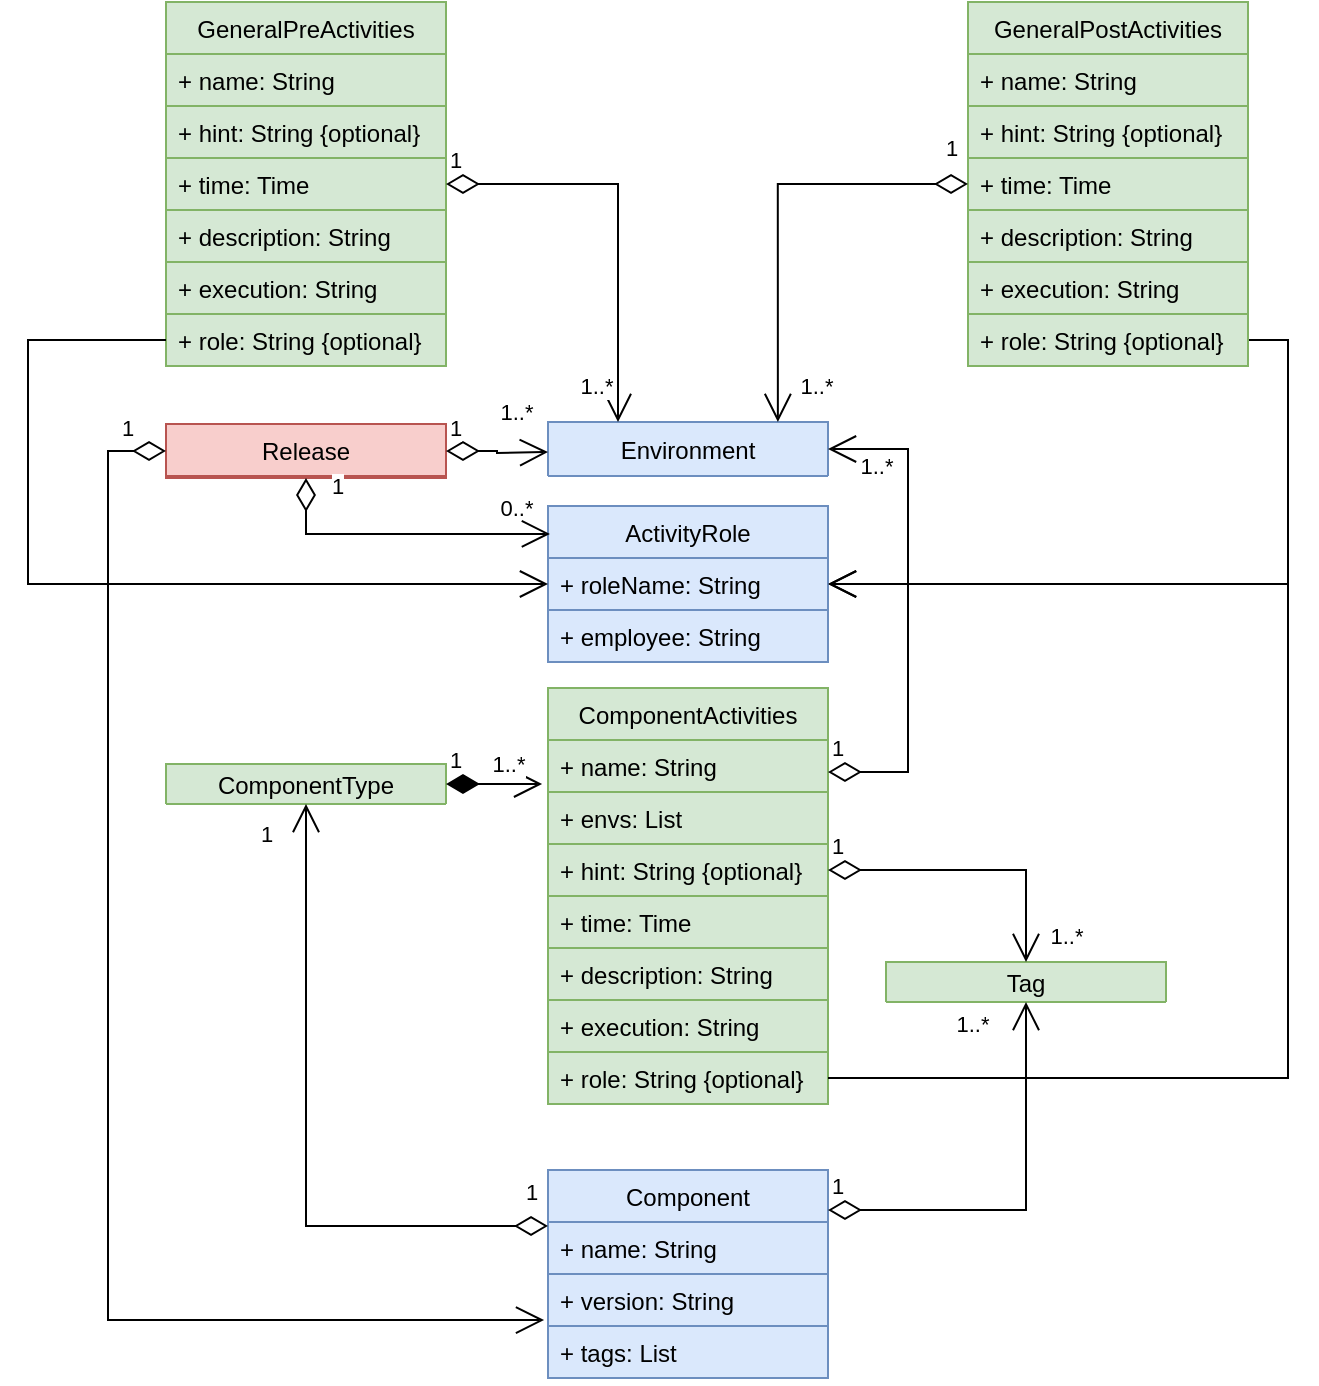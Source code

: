 <mxfile version="17.4.5" type="github">
  <diagram id="qTQyHa3P55nb8AETZ46H" name="Page-1">
    <mxGraphModel dx="1422" dy="752" grid="1" gridSize="10" guides="1" tooltips="1" connect="1" arrows="1" fold="1" page="1" pageScale="1" pageWidth="827" pageHeight="1169" math="0" shadow="0">
      <root>
        <mxCell id="0" />
        <mxCell id="1" parent="0" />
        <mxCell id="mDCQHi0GecgMQoZYUr2C-1" value="GeneralPreActivities" style="swimlane;fontStyle=0;childLayout=stackLayout;horizontal=1;startSize=26;fillColor=#d5e8d4;horizontalStack=0;resizeParent=1;resizeParentMax=0;resizeLast=0;collapsible=1;marginBottom=0;strokeColor=#82b366;" parent="1" vertex="1">
          <mxGeometry x="109" y="5" width="140" height="182" as="geometry" />
        </mxCell>
        <mxCell id="mDCQHi0GecgMQoZYUr2C-2" value="+ name: String" style="text;strokeColor=#82b366;fillColor=#d5e8d4;align=left;verticalAlign=top;spacingLeft=4;spacingRight=4;overflow=hidden;rotatable=0;points=[[0,0.5],[1,0.5]];portConstraint=eastwest;" parent="mDCQHi0GecgMQoZYUr2C-1" vertex="1">
          <mxGeometry y="26" width="140" height="26" as="geometry" />
        </mxCell>
        <mxCell id="mDCQHi0GecgMQoZYUr2C-7" value="+ hint: String {optional}" style="text;strokeColor=#82b366;fillColor=#d5e8d4;align=left;verticalAlign=top;spacingLeft=4;spacingRight=4;overflow=hidden;rotatable=0;points=[[0,0.5],[1,0.5]];portConstraint=eastwest;" parent="mDCQHi0GecgMQoZYUr2C-1" vertex="1">
          <mxGeometry y="52" width="140" height="26" as="geometry" />
        </mxCell>
        <mxCell id="mDCQHi0GecgMQoZYUr2C-6" value="+ time: Time" style="text;strokeColor=#82b366;fillColor=#d5e8d4;align=left;verticalAlign=top;spacingLeft=4;spacingRight=4;overflow=hidden;rotatable=0;points=[[0,0.5],[1,0.5]];portConstraint=eastwest;" parent="mDCQHi0GecgMQoZYUr2C-1" vertex="1">
          <mxGeometry y="78" width="140" height="26" as="geometry" />
        </mxCell>
        <mxCell id="ZCo5ydRf8gwsf1Bdayyy-8" value="+ description: String" style="text;strokeColor=#82b366;fillColor=#d5e8d4;align=left;verticalAlign=top;spacingLeft=4;spacingRight=4;overflow=hidden;rotatable=0;points=[[0,0.5],[1,0.5]];portConstraint=eastwest;" parent="mDCQHi0GecgMQoZYUr2C-1" vertex="1">
          <mxGeometry y="104" width="140" height="26" as="geometry" />
        </mxCell>
        <mxCell id="ZCo5ydRf8gwsf1Bdayyy-10" value="+ execution: String" style="text;strokeColor=#82b366;fillColor=#d5e8d4;align=left;verticalAlign=top;spacingLeft=4;spacingRight=4;overflow=hidden;rotatable=0;points=[[0,0.5],[1,0.5]];portConstraint=eastwest;" parent="mDCQHi0GecgMQoZYUr2C-1" vertex="1">
          <mxGeometry y="130" width="140" height="26" as="geometry" />
        </mxCell>
        <mxCell id="sI85q3GADDqdwYuJvBa--3" value="+ role: String {optional}" style="text;strokeColor=#82b366;fillColor=#d5e8d4;align=left;verticalAlign=top;spacingLeft=4;spacingRight=4;overflow=hidden;rotatable=0;points=[[0,0.5],[1,0.5]];portConstraint=eastwest;" vertex="1" parent="mDCQHi0GecgMQoZYUr2C-1">
          <mxGeometry y="156" width="140" height="26" as="geometry" />
        </mxCell>
        <mxCell id="sI85q3GADDqdwYuJvBa--25" style="edgeStyle=orthogonalEdgeStyle;rounded=0;orthogonalLoop=1;jettySize=auto;html=1;exitX=1;exitY=0.5;exitDx=0;exitDy=0;endArrow=open;endFill=0;endSize=12;" edge="1" parent="1" source="sI85q3GADDqdwYuJvBa--2" target="sI85q3GADDqdwYuJvBa--5">
          <mxGeometry relative="1" as="geometry" />
        </mxCell>
        <mxCell id="mDCQHi0GecgMQoZYUr2C-8" value="GeneralPostActivities" style="swimlane;fontStyle=0;childLayout=stackLayout;horizontal=1;startSize=26;fillColor=#d5e8d4;horizontalStack=0;resizeParent=1;resizeParentMax=0;resizeLast=0;collapsible=1;marginBottom=0;strokeColor=#82b366;" parent="1" vertex="1">
          <mxGeometry x="510" y="5" width="140" height="182" as="geometry" />
        </mxCell>
        <mxCell id="mDCQHi0GecgMQoZYUr2C-9" value="+ name: String" style="text;strokeColor=#82b366;fillColor=#d5e8d4;align=left;verticalAlign=top;spacingLeft=4;spacingRight=4;overflow=hidden;rotatable=0;points=[[0,0.5],[1,0.5]];portConstraint=eastwest;" parent="mDCQHi0GecgMQoZYUr2C-8" vertex="1">
          <mxGeometry y="26" width="140" height="26" as="geometry" />
        </mxCell>
        <object label="+ hint: String {optional}" dfads="" id="mDCQHi0GecgMQoZYUr2C-11">
          <mxCell style="text;strokeColor=#82b366;fillColor=#d5e8d4;align=left;verticalAlign=top;spacingLeft=4;spacingRight=4;overflow=hidden;rotatable=0;points=[[0,0.5],[1,0.5]];portConstraint=eastwest;" parent="mDCQHi0GecgMQoZYUr2C-8" vertex="1">
            <mxGeometry y="52" width="140" height="26" as="geometry" />
          </mxCell>
        </object>
        <mxCell id="mDCQHi0GecgMQoZYUr2C-12" value="+ time: Time" style="text;strokeColor=#82b366;fillColor=#d5e8d4;align=left;verticalAlign=top;spacingLeft=4;spacingRight=4;overflow=hidden;rotatable=0;points=[[0,0.5],[1,0.5]];portConstraint=eastwest;" parent="mDCQHi0GecgMQoZYUr2C-8" vertex="1">
          <mxGeometry y="78" width="140" height="26" as="geometry" />
        </mxCell>
        <mxCell id="ZCo5ydRf8gwsf1Bdayyy-7" value="+ description: String" style="text;strokeColor=#82b366;fillColor=#d5e8d4;align=left;verticalAlign=top;spacingLeft=4;spacingRight=4;overflow=hidden;rotatable=0;points=[[0,0.5],[1,0.5]];portConstraint=eastwest;" parent="mDCQHi0GecgMQoZYUr2C-8" vertex="1">
          <mxGeometry y="104" width="140" height="26" as="geometry" />
        </mxCell>
        <mxCell id="ZCo5ydRf8gwsf1Bdayyy-11" value="+ execution: String" style="text;strokeColor=#82b366;fillColor=#d5e8d4;align=left;verticalAlign=top;spacingLeft=4;spacingRight=4;overflow=hidden;rotatable=0;points=[[0,0.5],[1,0.5]];portConstraint=eastwest;" parent="mDCQHi0GecgMQoZYUr2C-8" vertex="1">
          <mxGeometry y="130" width="140" height="26" as="geometry" />
        </mxCell>
        <mxCell id="sI85q3GADDqdwYuJvBa--2" value="+ role: String {optional}" style="text;strokeColor=#82b366;fillColor=#d5e8d4;align=left;verticalAlign=top;spacingLeft=4;spacingRight=4;overflow=hidden;rotatable=0;points=[[0,0.5],[1,0.5]];portConstraint=eastwest;" vertex="1" parent="mDCQHi0GecgMQoZYUr2C-8">
          <mxGeometry y="156" width="140" height="26" as="geometry" />
        </mxCell>
        <mxCell id="mDCQHi0GecgMQoZYUr2C-13" value="Environment" style="swimlane;fontStyle=0;childLayout=stackLayout;horizontal=1;startSize=27;fillColor=#dae8fc;horizontalStack=0;resizeParent=1;resizeParentMax=0;resizeLast=0;collapsible=1;marginBottom=0;strokeColor=#6c8ebf;" parent="1" vertex="1">
          <mxGeometry x="300" y="215" width="140" height="27" as="geometry">
            <mxRectangle x="310" y="153" width="100" height="26" as="alternateBounds" />
          </mxGeometry>
        </mxCell>
        <mxCell id="mDCQHi0GecgMQoZYUr2C-18" value="Component" style="swimlane;fontStyle=0;childLayout=stackLayout;horizontal=1;startSize=26;fillColor=#dae8fc;horizontalStack=0;resizeParent=1;resizeParentMax=0;resizeLast=0;collapsible=1;marginBottom=0;strokeColor=#6c8ebf;" parent="1" vertex="1">
          <mxGeometry x="300" y="589" width="140" height="104" as="geometry" />
        </mxCell>
        <mxCell id="mDCQHi0GecgMQoZYUr2C-19" value="+ name: String" style="text;strokeColor=#6c8ebf;fillColor=#dae8fc;align=left;verticalAlign=top;spacingLeft=4;spacingRight=4;overflow=hidden;rotatable=0;points=[[0,0.5],[1,0.5]];portConstraint=eastwest;" parent="mDCQHi0GecgMQoZYUr2C-18" vertex="1">
          <mxGeometry y="26" width="140" height="26" as="geometry" />
        </mxCell>
        <mxCell id="mDCQHi0GecgMQoZYUr2C-21" value="+ version: String" style="text;strokeColor=#6c8ebf;fillColor=#dae8fc;align=left;verticalAlign=top;spacingLeft=4;spacingRight=4;overflow=hidden;rotatable=0;points=[[0,0.5],[1,0.5]];portConstraint=eastwest;" parent="mDCQHi0GecgMQoZYUr2C-18" vertex="1">
          <mxGeometry y="52" width="140" height="26" as="geometry" />
        </mxCell>
        <mxCell id="mDCQHi0GecgMQoZYUr2C-22" value="+ tags: List" style="text;strokeColor=#6c8ebf;fillColor=#dae8fc;align=left;verticalAlign=top;spacingLeft=4;spacingRight=4;overflow=hidden;rotatable=0;points=[[0,0.5],[1,0.5]];portConstraint=eastwest;" parent="mDCQHi0GecgMQoZYUr2C-18" vertex="1">
          <mxGeometry y="78" width="140" height="26" as="geometry" />
        </mxCell>
        <mxCell id="mDCQHi0GecgMQoZYUr2C-23" value="ComponentType" style="swimlane;fontStyle=0;childLayout=stackLayout;horizontal=1;startSize=26;fillColor=#d5e8d4;horizontalStack=0;resizeParent=1;resizeParentMax=0;resizeLast=0;collapsible=1;marginBottom=0;strokeColor=#82b366;" parent="1" vertex="1">
          <mxGeometry x="109" y="386" width="140" height="20" as="geometry" />
        </mxCell>
        <mxCell id="mDCQHi0GecgMQoZYUr2C-28" value="ComponentActivities" style="swimlane;fontStyle=0;childLayout=stackLayout;horizontal=1;startSize=26;fillColor=#d5e8d4;horizontalStack=0;resizeParent=1;resizeParentMax=0;resizeLast=0;collapsible=1;marginBottom=0;strokeColor=#82b366;" parent="1" vertex="1">
          <mxGeometry x="300" y="348" width="140" height="208" as="geometry">
            <mxRectangle x="253" y="220" width="140" height="26" as="alternateBounds" />
          </mxGeometry>
        </mxCell>
        <mxCell id="mDCQHi0GecgMQoZYUr2C-29" value="+ name: String" style="text;strokeColor=#82b366;fillColor=#d5e8d4;align=left;verticalAlign=top;spacingLeft=4;spacingRight=4;overflow=hidden;rotatable=0;points=[[0,0.5],[1,0.5]];portConstraint=eastwest;" parent="mDCQHi0GecgMQoZYUr2C-28" vertex="1">
          <mxGeometry y="26" width="140" height="26" as="geometry" />
        </mxCell>
        <mxCell id="mDCQHi0GecgMQoZYUr2C-30" value="+ envs: List" style="text;strokeColor=#82b366;fillColor=#d5e8d4;align=left;verticalAlign=top;spacingLeft=4;spacingRight=4;overflow=hidden;rotatable=0;points=[[0,0.5],[1,0.5]];portConstraint=eastwest;" parent="mDCQHi0GecgMQoZYUr2C-28" vertex="1">
          <mxGeometry y="52" width="140" height="26" as="geometry" />
        </mxCell>
        <mxCell id="mDCQHi0GecgMQoZYUr2C-31" value="+ hint: String {optional}" style="text;strokeColor=#82b366;fillColor=#d5e8d4;align=left;verticalAlign=top;spacingLeft=4;spacingRight=4;overflow=hidden;rotatable=0;points=[[0,0.5],[1,0.5]];portConstraint=eastwest;" parent="mDCQHi0GecgMQoZYUr2C-28" vertex="1">
          <mxGeometry y="78" width="140" height="26" as="geometry" />
        </mxCell>
        <mxCell id="mDCQHi0GecgMQoZYUr2C-32" value="+ time: Time" style="text;strokeColor=#82b366;fillColor=#d5e8d4;align=left;verticalAlign=top;spacingLeft=4;spacingRight=4;overflow=hidden;rotatable=0;points=[[0,0.5],[1,0.5]];portConstraint=eastwest;" parent="mDCQHi0GecgMQoZYUr2C-28" vertex="1">
          <mxGeometry y="104" width="140" height="26" as="geometry" />
        </mxCell>
        <mxCell id="ZCo5ydRf8gwsf1Bdayyy-9" value="+ description: String" style="text;strokeColor=#82b366;fillColor=#d5e8d4;align=left;verticalAlign=top;spacingLeft=4;spacingRight=4;overflow=hidden;rotatable=0;points=[[0,0.5],[1,0.5]];portConstraint=eastwest;" parent="mDCQHi0GecgMQoZYUr2C-28" vertex="1">
          <mxGeometry y="130" width="140" height="26" as="geometry" />
        </mxCell>
        <mxCell id="ZCo5ydRf8gwsf1Bdayyy-12" value="+ execution: String" style="text;strokeColor=#82b366;fillColor=#d5e8d4;align=left;verticalAlign=top;spacingLeft=4;spacingRight=4;overflow=hidden;rotatable=0;points=[[0,0.5],[1,0.5]];portConstraint=eastwest;" parent="mDCQHi0GecgMQoZYUr2C-28" vertex="1">
          <mxGeometry y="156" width="140" height="26" as="geometry" />
        </mxCell>
        <mxCell id="sI85q3GADDqdwYuJvBa--1" value="+ role: String {optional}" style="text;strokeColor=#82b366;fillColor=#d5e8d4;align=left;verticalAlign=top;spacingLeft=4;spacingRight=4;overflow=hidden;rotatable=0;points=[[0,0.5],[1,0.5]];portConstraint=eastwest;" vertex="1" parent="mDCQHi0GecgMQoZYUr2C-28">
          <mxGeometry y="182" width="140" height="26" as="geometry" />
        </mxCell>
        <mxCell id="mDCQHi0GecgMQoZYUr2C-34" value="Tag" style="swimlane;fontStyle=0;childLayout=stackLayout;horizontal=1;startSize=26;fillColor=#d5e8d4;horizontalStack=0;resizeParent=1;resizeParentMax=0;resizeLast=0;collapsible=1;marginBottom=0;strokeColor=#82b366;" parent="1" vertex="1">
          <mxGeometry x="469" y="485" width="140" height="20" as="geometry" />
        </mxCell>
        <mxCell id="mDCQHi0GecgMQoZYUr2C-35" value="1" style="endArrow=open;html=1;endSize=12;startArrow=diamondThin;startSize=14;startFill=1;edgeStyle=orthogonalEdgeStyle;align=left;verticalAlign=bottom;rounded=0;exitX=1;exitY=0.5;exitDx=0;exitDy=0;entryX=-0.021;entryY=0.846;entryDx=0;entryDy=0;entryPerimeter=0;" parent="1" source="mDCQHi0GecgMQoZYUr2C-23" target="mDCQHi0GecgMQoZYUr2C-29" edge="1">
          <mxGeometry x="-1" y="3" relative="1" as="geometry">
            <mxPoint x="40" y="610" as="sourcePoint" />
            <mxPoint x="200" y="610" as="targetPoint" />
          </mxGeometry>
        </mxCell>
        <mxCell id="mDCQHi0GecgMQoZYUr2C-36" value="1..*" style="edgeLabel;html=1;align=center;verticalAlign=middle;resizable=0;points=[];" parent="mDCQHi0GecgMQoZYUr2C-35" vertex="1" connectable="0">
          <mxGeometry x="0.716" y="1" relative="1" as="geometry">
            <mxPoint x="-10" y="-9" as="offset" />
          </mxGeometry>
        </mxCell>
        <mxCell id="mDCQHi0GecgMQoZYUr2C-39" value="1" style="endArrow=open;html=1;endSize=12;startArrow=diamondThin;startSize=14;startFill=0;edgeStyle=orthogonalEdgeStyle;align=left;verticalAlign=bottom;rounded=0;entryX=0.5;entryY=1;entryDx=0;entryDy=0;" parent="1" target="mDCQHi0GecgMQoZYUr2C-34" edge="1" source="mDCQHi0GecgMQoZYUr2C-18">
          <mxGeometry x="-1" y="3" relative="1" as="geometry">
            <mxPoint x="440" y="570" as="sourcePoint" />
            <mxPoint x="690" y="650" as="targetPoint" />
            <Array as="points">
              <mxPoint x="539" y="609" />
            </Array>
          </mxGeometry>
        </mxCell>
        <mxCell id="mDCQHi0GecgMQoZYUr2C-40" value="1" style="endArrow=open;html=1;endSize=12;startArrow=diamondThin;startSize=14;startFill=0;edgeStyle=orthogonalEdgeStyle;align=left;verticalAlign=bottom;rounded=0;entryX=0.5;entryY=0;entryDx=0;entryDy=0;exitX=1;exitY=0.5;exitDx=0;exitDy=0;" parent="1" source="mDCQHi0GecgMQoZYUr2C-31" target="mDCQHi0GecgMQoZYUr2C-34" edge="1">
          <mxGeometry x="-1" y="3" relative="1" as="geometry">
            <mxPoint x="454.06" y="634.006" as="sourcePoint" />
            <mxPoint x="610" y="562" as="targetPoint" />
          </mxGeometry>
        </mxCell>
        <mxCell id="mDCQHi0GecgMQoZYUr2C-41" value="1..*" style="edgeLabel;html=1;align=center;verticalAlign=middle;resizable=0;points=[];" parent="mDCQHi0GecgMQoZYUr2C-40" vertex="1" connectable="0">
          <mxGeometry x="0.87" y="-2" relative="1" as="geometry">
            <mxPoint x="22" y="-4" as="offset" />
          </mxGeometry>
        </mxCell>
        <mxCell id="mDCQHi0GecgMQoZYUr2C-42" value="1..*" style="edgeLabel;html=1;align=center;verticalAlign=middle;resizable=0;points=[];" parent="1" vertex="1" connectable="0">
          <mxGeometry x="539" y="445" as="geometry">
            <mxPoint x="-27" y="71" as="offset" />
          </mxGeometry>
        </mxCell>
        <mxCell id="mDCQHi0GecgMQoZYUr2C-43" value="1" style="endArrow=open;html=1;endSize=12;startArrow=diamondThin;startSize=14;startFill=0;edgeStyle=orthogonalEdgeStyle;align=left;verticalAlign=bottom;rounded=0;entryX=1;entryY=0.5;entryDx=0;entryDy=0;" parent="1" target="mDCQHi0GecgMQoZYUr2C-13" edge="1">
          <mxGeometry x="-1" y="3" relative="1" as="geometry">
            <mxPoint x="440" y="390" as="sourcePoint" />
            <mxPoint x="650" y="400" as="targetPoint" />
            <Array as="points">
              <mxPoint x="480" y="390" />
              <mxPoint x="480" y="229" />
            </Array>
          </mxGeometry>
        </mxCell>
        <mxCell id="mDCQHi0GecgMQoZYUr2C-44" value="1" style="endArrow=open;html=1;endSize=12;startArrow=diamondThin;startSize=14;startFill=0;edgeStyle=orthogonalEdgeStyle;align=left;verticalAlign=bottom;rounded=0;exitX=1;exitY=0.5;exitDx=0;exitDy=0;entryX=0.25;entryY=0;entryDx=0;entryDy=0;" parent="1" source="mDCQHi0GecgMQoZYUr2C-1" target="mDCQHi0GecgMQoZYUr2C-13" edge="1">
          <mxGeometry x="-1" y="3" relative="1" as="geometry">
            <mxPoint x="190" y="131" as="sourcePoint" />
            <mxPoint x="348.02" y="199.487" as="targetPoint" />
          </mxGeometry>
        </mxCell>
        <mxCell id="mDCQHi0GecgMQoZYUr2C-46" value="1" style="endArrow=open;html=1;endSize=12;startArrow=diamondThin;startSize=14;startFill=0;edgeStyle=orthogonalEdgeStyle;align=left;verticalAlign=bottom;rounded=0;exitX=0;exitY=0.077;exitDx=0;exitDy=0;exitPerimeter=0;entryX=0.5;entryY=1;entryDx=0;entryDy=0;" parent="1" source="mDCQHi0GecgMQoZYUr2C-19" target="mDCQHi0GecgMQoZYUr2C-23" edge="1">
          <mxGeometry x="-0.921" y="-8" relative="1" as="geometry">
            <mxPoint x="20" y="620" as="sourcePoint" />
            <mxPoint x="180" y="620" as="targetPoint" />
            <mxPoint as="offset" />
          </mxGeometry>
        </mxCell>
        <mxCell id="mDCQHi0GecgMQoZYUr2C-47" value="1" style="edgeLabel;html=1;align=center;verticalAlign=middle;resizable=0;points=[];" parent="mDCQHi0GecgMQoZYUr2C-46" vertex="1" connectable="0">
          <mxGeometry x="0.921" relative="1" as="geometry">
            <mxPoint x="-20" y="2" as="offset" />
          </mxGeometry>
        </mxCell>
        <mxCell id="mDCQHi0GecgMQoZYUr2C-48" value="1..*" style="edgeLabel;html=1;align=center;verticalAlign=middle;resizable=0;points=[];" parent="1" vertex="1" connectable="0">
          <mxGeometry x="310.0" y="334.997" as="geometry">
            <mxPoint x="14" y="-138" as="offset" />
          </mxGeometry>
        </mxCell>
        <mxCell id="mDCQHi0GecgMQoZYUr2C-49" value="1..*" style="edgeLabel;html=1;align=center;verticalAlign=middle;resizable=0;points=[];" parent="1" vertex="1" connectable="0">
          <mxGeometry x="420.0" y="334.997" as="geometry">
            <mxPoint x="14" y="-138" as="offset" />
          </mxGeometry>
        </mxCell>
        <mxCell id="mDCQHi0GecgMQoZYUr2C-50" value="0..*" style="edgeLabel;html=1;align=center;verticalAlign=middle;resizable=0;points=[];" parent="1" vertex="1" connectable="0">
          <mxGeometry x="270.0" y="395.997" as="geometry">
            <mxPoint x="14" y="-138" as="offset" />
          </mxGeometry>
        </mxCell>
        <mxCell id="mDCQHi0GecgMQoZYUr2C-52" value="1" style="endArrow=open;html=1;endSize=12;startArrow=diamondThin;startSize=14;startFill=0;edgeStyle=orthogonalEdgeStyle;align=left;verticalAlign=bottom;rounded=0;exitX=0;exitY=0.5;exitDx=0;exitDy=0;entryX=0.821;entryY=0;entryDx=0;entryDy=0;entryPerimeter=0;" parent="1" source="mDCQHi0GecgMQoZYUr2C-12" target="mDCQHi0GecgMQoZYUr2C-13" edge="1">
          <mxGeometry x="-0.879" y="-9" relative="1" as="geometry">
            <mxPoint x="480" y="121" as="sourcePoint" />
            <mxPoint x="418.02" y="200" as="targetPoint" />
            <mxPoint as="offset" />
          </mxGeometry>
        </mxCell>
        <mxCell id="mDCQHi0GecgMQoZYUr2C-54" value="Release" style="swimlane;fontStyle=0;childLayout=stackLayout;horizontal=1;startSize=26;fillColor=#f8cecc;horizontalStack=0;resizeParent=1;resizeParentMax=0;resizeLast=0;collapsible=1;marginBottom=0;strokeColor=#b85450;" parent="1" vertex="1">
          <mxGeometry x="109" y="216" width="140" height="27" as="geometry">
            <mxRectangle x="310" y="153" width="100" height="26" as="alternateBounds" />
          </mxGeometry>
        </mxCell>
        <mxCell id="mDCQHi0GecgMQoZYUr2C-55" value="1" style="endArrow=open;html=1;endSize=12;startArrow=diamondThin;startSize=14;startFill=0;edgeStyle=orthogonalEdgeStyle;align=left;verticalAlign=bottom;rounded=0;" parent="1" source="mDCQHi0GecgMQoZYUr2C-54" edge="1">
          <mxGeometry x="-1" y="3" relative="1" as="geometry">
            <mxPoint x="249" y="213.5" as="sourcePoint" />
            <mxPoint x="300" y="230" as="targetPoint" />
          </mxGeometry>
        </mxCell>
        <mxCell id="mDCQHi0GecgMQoZYUr2C-57" value="1" style="endArrow=open;html=1;endSize=12;startArrow=diamondThin;startSize=14;startFill=0;edgeStyle=orthogonalEdgeStyle;align=left;verticalAlign=bottom;rounded=0;exitX=0;exitY=0.5;exitDx=0;exitDy=0;entryX=-0.014;entryY=0.885;entryDx=0;entryDy=0;entryPerimeter=0;" parent="1" source="mDCQHi0GecgMQoZYUr2C-54" target="mDCQHi0GecgMQoZYUr2C-21" edge="1">
          <mxGeometry x="-0.929" y="-3" relative="1" as="geometry">
            <mxPoint x="210" y="570" as="sourcePoint" />
            <mxPoint x="50" y="570" as="targetPoint" />
            <Array as="points">
              <mxPoint x="80" y="229" />
              <mxPoint x="80" y="664" />
            </Array>
            <mxPoint as="offset" />
          </mxGeometry>
        </mxCell>
        <mxCell id="mDCQHi0GecgMQoZYUr2C-58" value="1..*" style="edgeLabel;html=1;align=center;verticalAlign=middle;resizable=0;points=[];" parent="1" vertex="1" connectable="0">
          <mxGeometry x="270.0" y="347.997" as="geometry">
            <mxPoint x="14" y="-138" as="offset" />
          </mxGeometry>
        </mxCell>
        <mxCell id="sI85q3GADDqdwYuJvBa--4" value="ActivityRole" style="swimlane;fontStyle=0;childLayout=stackLayout;horizontal=1;startSize=26;fillColor=#dae8fc;horizontalStack=0;resizeParent=1;resizeParentMax=0;resizeLast=0;collapsible=1;marginBottom=0;strokeColor=#6c8ebf;" vertex="1" parent="1">
          <mxGeometry x="300" y="257" width="140" height="78" as="geometry" />
        </mxCell>
        <mxCell id="sI85q3GADDqdwYuJvBa--5" value="+ roleName: String" style="text;strokeColor=#6c8ebf;fillColor=#dae8fc;align=left;verticalAlign=top;spacingLeft=4;spacingRight=4;overflow=hidden;rotatable=0;points=[[0,0.5],[1,0.5]];portConstraint=eastwest;" vertex="1" parent="sI85q3GADDqdwYuJvBa--4">
          <mxGeometry y="26" width="140" height="26" as="geometry" />
        </mxCell>
        <mxCell id="sI85q3GADDqdwYuJvBa--6" value="+ employee: String" style="text;strokeColor=#6c8ebf;fillColor=#dae8fc;align=left;verticalAlign=top;spacingLeft=4;spacingRight=4;overflow=hidden;rotatable=0;points=[[0,0.5],[1,0.5]];portConstraint=eastwest;" vertex="1" parent="sI85q3GADDqdwYuJvBa--4">
          <mxGeometry y="52" width="140" height="26" as="geometry" />
        </mxCell>
        <mxCell id="sI85q3GADDqdwYuJvBa--21" value="1" style="endArrow=open;html=1;endSize=12;startArrow=diamondThin;startSize=14;startFill=0;edgeStyle=orthogonalEdgeStyle;align=left;verticalAlign=bottom;rounded=0;exitX=0.5;exitY=1;exitDx=0;exitDy=0;entryX=0.007;entryY=0.179;entryDx=0;entryDy=0;entryPerimeter=0;" edge="1" parent="1" source="mDCQHi0GecgMQoZYUr2C-54" target="sI85q3GADDqdwYuJvBa--4">
          <mxGeometry x="-0.833" y="11" relative="1" as="geometry">
            <mxPoint x="100" y="315" as="sourcePoint" />
            <mxPoint x="260" y="315" as="targetPoint" />
            <mxPoint as="offset" />
          </mxGeometry>
        </mxCell>
        <mxCell id="sI85q3GADDqdwYuJvBa--22" value="1..*" style="edgeLabel;html=1;align=center;verticalAlign=middle;resizable=0;points=[];" vertex="1" connectable="0" parent="1">
          <mxGeometry x="450.0" y="374.997" as="geometry">
            <mxPoint x="14" y="-138" as="offset" />
          </mxGeometry>
        </mxCell>
        <mxCell id="sI85q3GADDqdwYuJvBa--26" style="edgeStyle=orthogonalEdgeStyle;rounded=0;orthogonalLoop=1;jettySize=auto;html=1;exitX=0;exitY=0.5;exitDx=0;exitDy=0;endArrow=open;endFill=0;endSize=12;entryX=0;entryY=0.5;entryDx=0;entryDy=0;" edge="1" parent="1" source="sI85q3GADDqdwYuJvBa--3" target="sI85q3GADDqdwYuJvBa--4">
          <mxGeometry relative="1" as="geometry">
            <mxPoint x="660" y="173" as="sourcePoint" />
            <mxPoint x="450" y="306" as="targetPoint" />
            <Array as="points">
              <mxPoint x="40" y="174" />
              <mxPoint x="40" y="296" />
            </Array>
          </mxGeometry>
        </mxCell>
        <mxCell id="sI85q3GADDqdwYuJvBa--27" style="edgeStyle=orthogonalEdgeStyle;rounded=0;orthogonalLoop=1;jettySize=auto;html=1;exitX=1;exitY=0.5;exitDx=0;exitDy=0;endArrow=open;endFill=0;endSize=12;entryX=1;entryY=0.5;entryDx=0;entryDy=0;" edge="1" parent="1" source="sI85q3GADDqdwYuJvBa--1" target="sI85q3GADDqdwYuJvBa--4">
          <mxGeometry relative="1" as="geometry">
            <mxPoint x="660" y="184" as="sourcePoint" />
            <mxPoint x="450" y="306" as="targetPoint" />
            <Array as="points">
              <mxPoint x="670" y="543" />
              <mxPoint x="670" y="296" />
            </Array>
          </mxGeometry>
        </mxCell>
      </root>
    </mxGraphModel>
  </diagram>
</mxfile>
